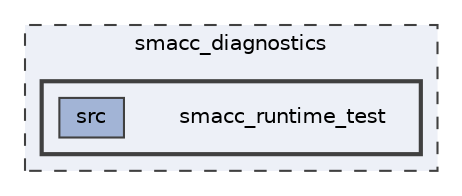 digraph "smacc_diagnostics/smacc_runtime_test"
{
 // LATEX_PDF_SIZE
  bgcolor="transparent";
  edge [fontname=Helvetica,fontsize=10,labelfontname=Helvetica,labelfontsize=10];
  node [fontname=Helvetica,fontsize=10,shape=box,height=0.2,width=0.4];
  compound=true
  subgraph clusterdir_18599e97ed787ff3b2d543a436fe24ef {
    graph [ bgcolor="#edf0f7", pencolor="grey25", label="smacc_diagnostics", fontname=Helvetica,fontsize=10 style="filled,dashed", URL="dir_18599e97ed787ff3b2d543a436fe24ef.html",tooltip=""]
  subgraph clusterdir_b31d8934460e8a702e640cb7a0707977 {
    graph [ bgcolor="#edf0f7", pencolor="grey25", label="", fontname=Helvetica,fontsize=10 style="filled,bold", URL="dir_b31d8934460e8a702e640cb7a0707977.html",tooltip=""]
    dir_b31d8934460e8a702e640cb7a0707977 [shape=plaintext, label="smacc_runtime_test"];
  dir_e03b9e711e99a852479a52cbc8f5c042 [label="src", fillcolor="#a2b4d6", color="grey25", style="filled", URL="dir_e03b9e711e99a852479a52cbc8f5c042.html",tooltip=""];
  }
  }
}
